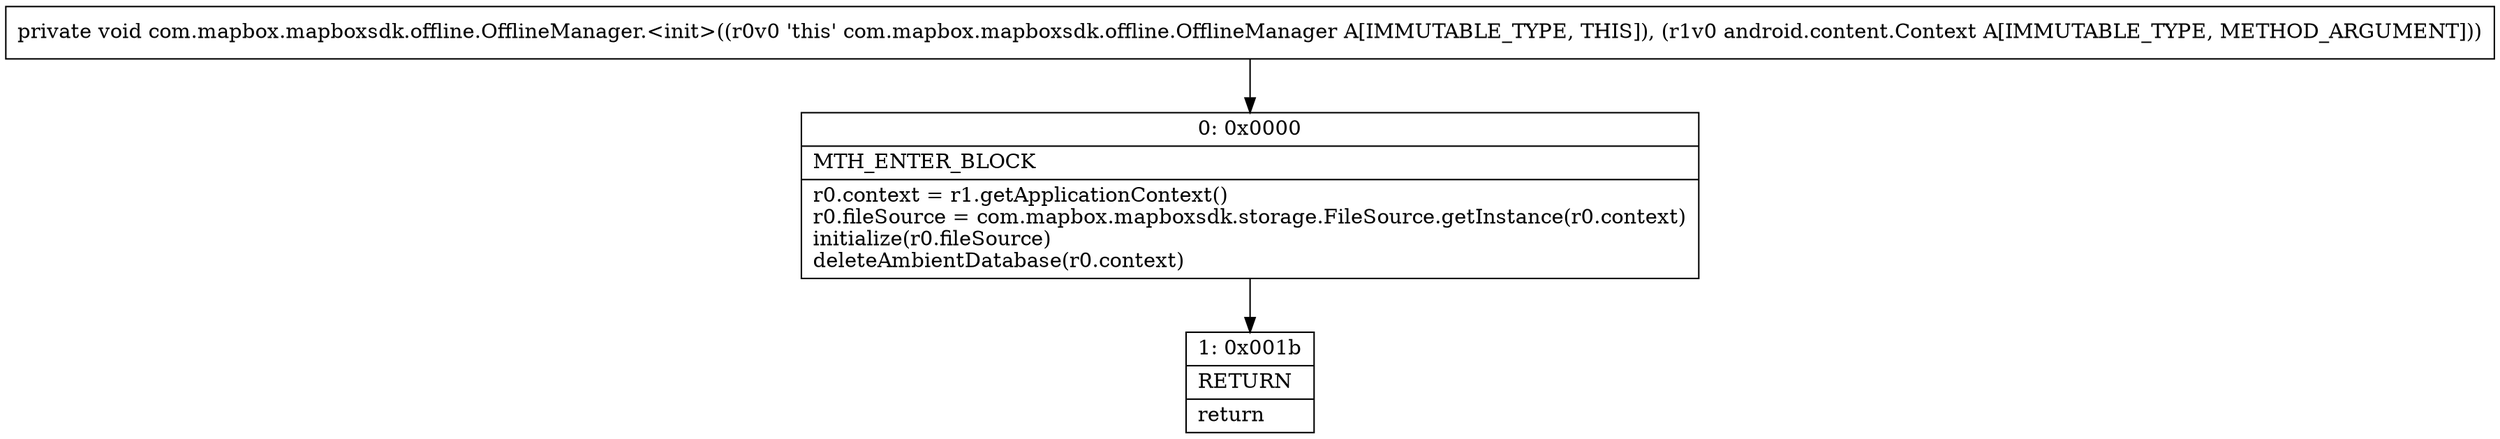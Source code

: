digraph "CFG forcom.mapbox.mapboxsdk.offline.OfflineManager.\<init\>(Landroid\/content\/Context;)V" {
Node_0 [shape=record,label="{0\:\ 0x0000|MTH_ENTER_BLOCK\l|r0.context = r1.getApplicationContext()\lr0.fileSource = com.mapbox.mapboxsdk.storage.FileSource.getInstance(r0.context)\linitialize(r0.fileSource)\ldeleteAmbientDatabase(r0.context)\l}"];
Node_1 [shape=record,label="{1\:\ 0x001b|RETURN\l|return\l}"];
MethodNode[shape=record,label="{private void com.mapbox.mapboxsdk.offline.OfflineManager.\<init\>((r0v0 'this' com.mapbox.mapboxsdk.offline.OfflineManager A[IMMUTABLE_TYPE, THIS]), (r1v0 android.content.Context A[IMMUTABLE_TYPE, METHOD_ARGUMENT])) }"];
MethodNode -> Node_0;
Node_0 -> Node_1;
}

